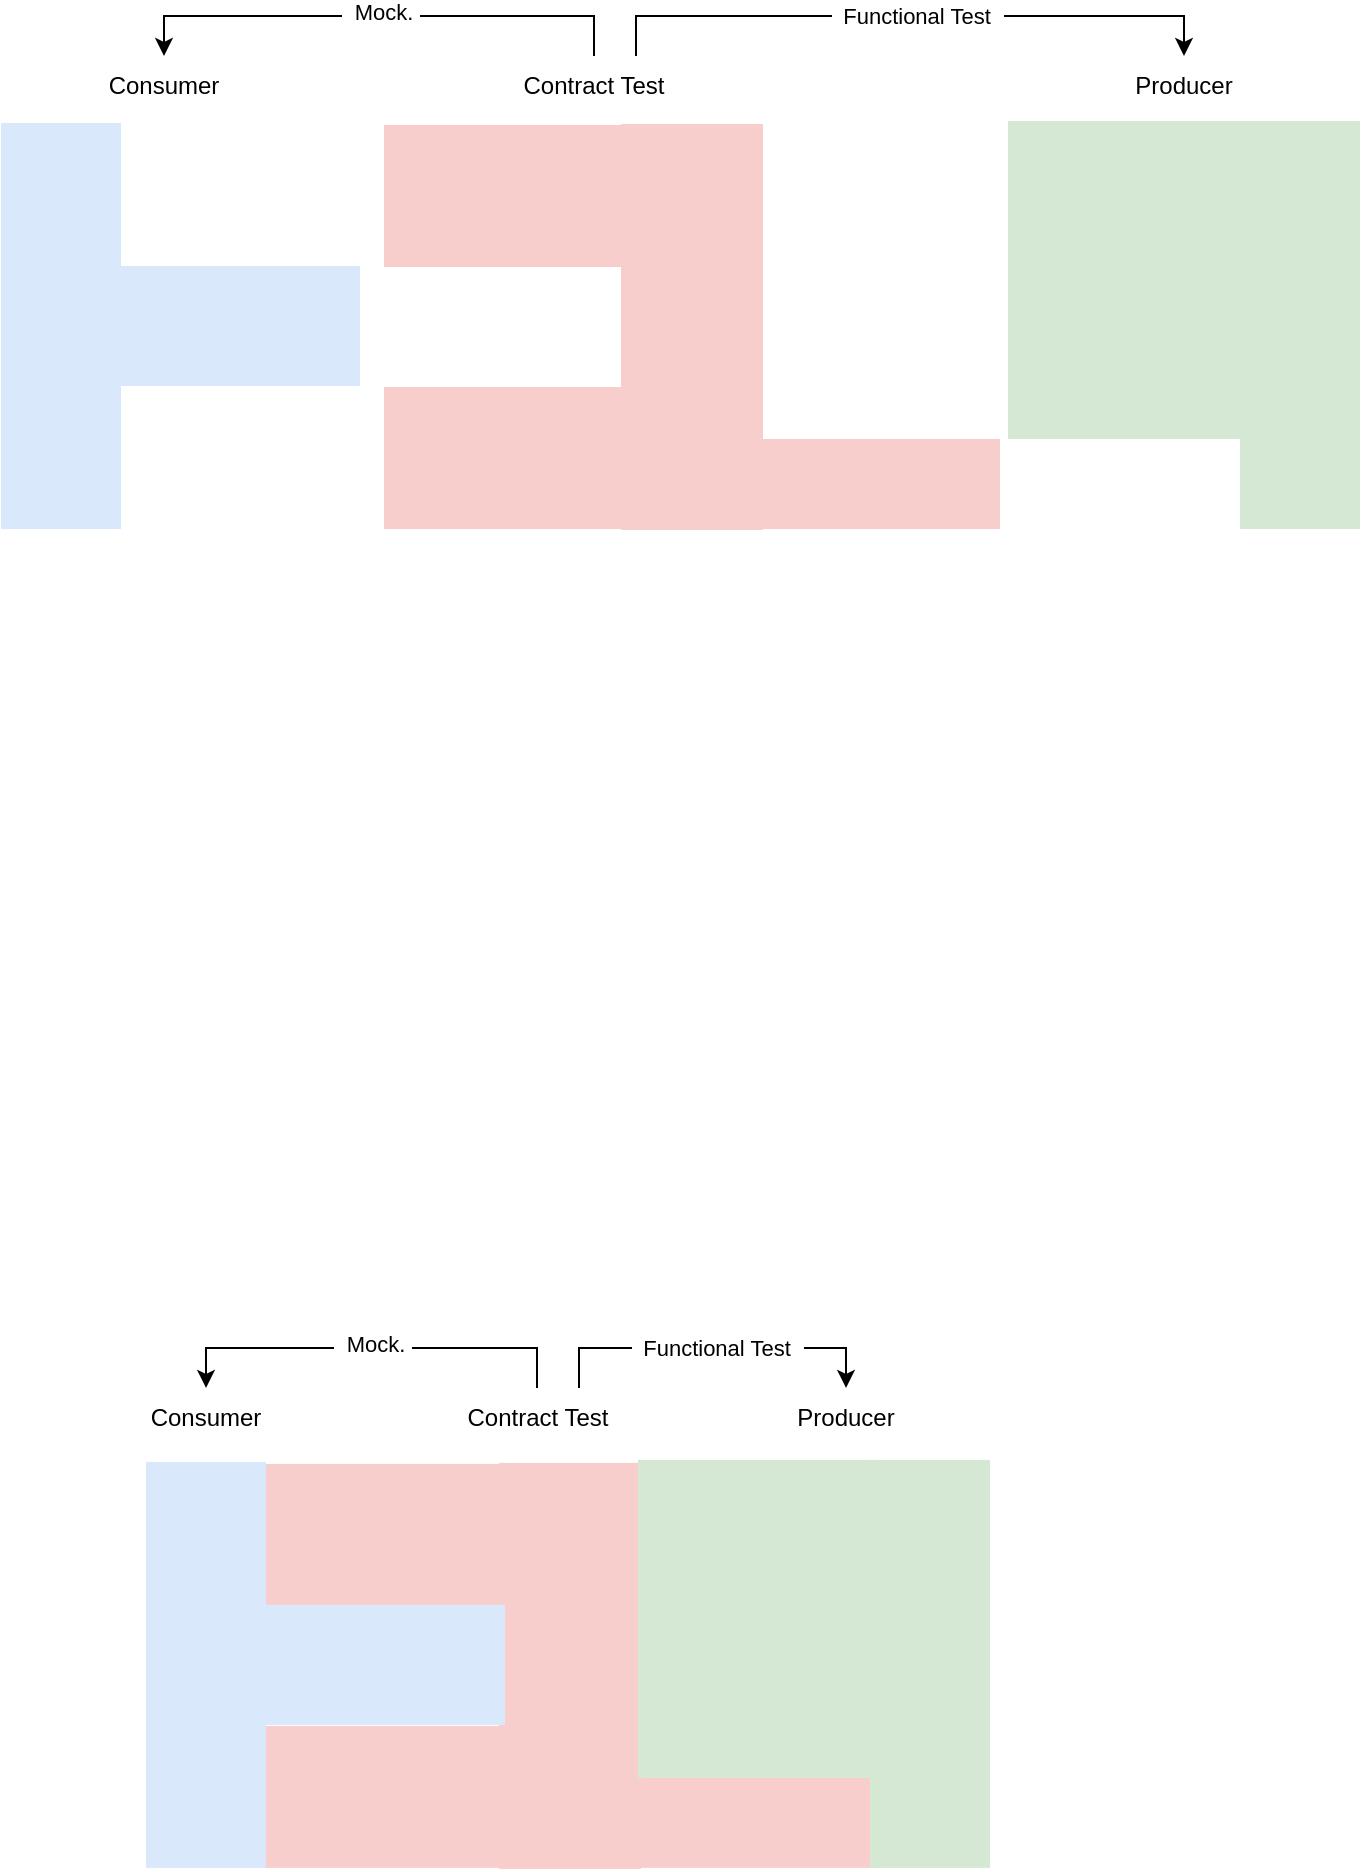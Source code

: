 <mxfile version="22.1.4" type="device">
  <diagram id="sy63P7heU8LwyA4iAIEX" name="Seite-2">
    <mxGraphModel dx="1434" dy="775" grid="0" gridSize="10" guides="1" tooltips="1" connect="1" arrows="1" fold="1" page="1" pageScale="1" pageWidth="1169" pageHeight="827" math="0" shadow="0">
      <root>
        <mxCell id="0" />
        <mxCell id="1" parent="0" />
        <mxCell id="0fUxBGmzUrygV9SsRn34-7" value="" style="group" parent="1" vertex="1" connectable="0">
          <mxGeometry x="464" y="252" width="441" height="203.5" as="geometry" />
        </mxCell>
        <mxCell id="0fUxBGmzUrygV9SsRn34-3" value="" style="rounded=0;whiteSpace=wrap;html=1;fillColor=#f8cecc;strokeColor=none;shadow=0;" parent="0fUxBGmzUrygV9SsRn34-7" vertex="1">
          <mxGeometry y="0.5" width="120" height="71" as="geometry" />
        </mxCell>
        <mxCell id="0fUxBGmzUrygV9SsRn34-4" value="" style="rounded=0;whiteSpace=wrap;html=1;fillColor=#f8cecc;strokeColor=none;shadow=0;" parent="0fUxBGmzUrygV9SsRn34-7" vertex="1">
          <mxGeometry y="131.5" width="120" height="71" as="geometry" />
        </mxCell>
        <mxCell id="0fUxBGmzUrygV9SsRn34-5" value="" style="rounded=0;whiteSpace=wrap;html=1;rotation=-90;fillColor=#f8cecc;strokeColor=none;shadow=0;" parent="0fUxBGmzUrygV9SsRn34-7" vertex="1">
          <mxGeometry x="52.5" y="66" width="203" height="71" as="geometry" />
        </mxCell>
        <mxCell id="0fUxBGmzUrygV9SsRn34-6" value="" style="rounded=0;whiteSpace=wrap;html=1;fillColor=#f8cecc;strokeColor=none;shadow=0;" parent="0fUxBGmzUrygV9SsRn34-7" vertex="1">
          <mxGeometry x="188" y="157.5" width="120" height="45" as="geometry" />
        </mxCell>
        <mxCell id="0fUxBGmzUrygV9SsRn34-8" value="" style="group" parent="1" vertex="1" connectable="0">
          <mxGeometry x="272.5" y="251.5" width="179.5" height="203" as="geometry" />
        </mxCell>
        <mxCell id="0fUxBGmzUrygV9SsRn34-1" value="" style="rounded=0;whiteSpace=wrap;html=1;rotation=-90;shadow=0;fillColor=#dae8fc;strokeColor=none;" parent="0fUxBGmzUrygV9SsRn34-8" vertex="1">
          <mxGeometry x="-71.5" y="71.5" width="203" height="60" as="geometry" />
        </mxCell>
        <mxCell id="0fUxBGmzUrygV9SsRn34-2" value="" style="rounded=0;whiteSpace=wrap;html=1;shadow=0;fillColor=#dae8fc;strokeColor=none;" parent="0fUxBGmzUrygV9SsRn34-8" vertex="1">
          <mxGeometry x="59.5" y="71.5" width="120" height="60" as="geometry" />
        </mxCell>
        <mxCell id="0fUxBGmzUrygV9SsRn34-13" value="" style="group" parent="1" vertex="1" connectable="0">
          <mxGeometry x="776" y="250.5" width="176" height="204" as="geometry" />
        </mxCell>
        <mxCell id="0fUxBGmzUrygV9SsRn34-11" value="" style="rounded=0;whiteSpace=wrap;html=1;rotation=-90;fillColor=#d5e8d4;strokeColor=none;" parent="0fUxBGmzUrygV9SsRn34-13" vertex="1">
          <mxGeometry x="-20.25" y="20.25" width="159" height="118.5" as="geometry" />
        </mxCell>
        <mxCell id="0fUxBGmzUrygV9SsRn34-12" value="" style="rounded=0;whiteSpace=wrap;html=1;rotation=-90;fillColor=#d5e8d4;strokeColor=none;" parent="0fUxBGmzUrygV9SsRn34-13" vertex="1">
          <mxGeometry x="44" y="72" width="204" height="60" as="geometry" />
        </mxCell>
        <mxCell id="0fUxBGmzUrygV9SsRn34-14" value="Consumer" style="text;html=1;strokeColor=none;fillColor=none;align=center;verticalAlign=middle;whiteSpace=wrap;rounded=0;" parent="1" vertex="1">
          <mxGeometry x="324" y="218" width="60" height="30" as="geometry" />
        </mxCell>
        <mxCell id="0fUxBGmzUrygV9SsRn34-20" style="edgeStyle=orthogonalEdgeStyle;rounded=0;orthogonalLoop=1;jettySize=auto;html=1;exitX=0.5;exitY=0;exitDx=0;exitDy=0;entryX=0.5;entryY=0;entryDx=0;entryDy=0;" parent="1" source="0fUxBGmzUrygV9SsRn34-15" target="0fUxBGmzUrygV9SsRn34-14" edge="1">
          <mxGeometry relative="1" as="geometry" />
        </mxCell>
        <mxCell id="0fUxBGmzUrygV9SsRn34-21" value="&amp;nbsp; Mock.&amp;nbsp;" style="edgeLabel;html=1;align=center;verticalAlign=middle;resizable=0;points=[];" parent="0fUxBGmzUrygV9SsRn34-20" vertex="1" connectable="0">
          <mxGeometry x="-0.004" y="-2" relative="1" as="geometry">
            <mxPoint as="offset" />
          </mxGeometry>
        </mxCell>
        <mxCell id="0fUxBGmzUrygV9SsRn34-22" style="edgeStyle=orthogonalEdgeStyle;rounded=0;orthogonalLoop=1;jettySize=auto;html=1;exitX=0.75;exitY=0;exitDx=0;exitDy=0;entryX=0.5;entryY=0;entryDx=0;entryDy=0;" parent="1" source="0fUxBGmzUrygV9SsRn34-15" target="0fUxBGmzUrygV9SsRn34-16" edge="1">
          <mxGeometry relative="1" as="geometry" />
        </mxCell>
        <mxCell id="0fUxBGmzUrygV9SsRn34-23" value="&amp;nbsp; Functional Test&amp;nbsp;&amp;nbsp;" style="edgeLabel;html=1;align=center;verticalAlign=middle;resizable=0;points=[];" parent="0fUxBGmzUrygV9SsRn34-22" vertex="1" connectable="0">
          <mxGeometry x="0.017" relative="1" as="geometry">
            <mxPoint as="offset" />
          </mxGeometry>
        </mxCell>
        <mxCell id="0fUxBGmzUrygV9SsRn34-15" value="Contract Test" style="text;html=1;strokeColor=none;fillColor=none;align=center;verticalAlign=middle;whiteSpace=wrap;rounded=0;" parent="1" vertex="1">
          <mxGeometry x="527" y="218" width="84" height="30" as="geometry" />
        </mxCell>
        <mxCell id="0fUxBGmzUrygV9SsRn34-16" value="Producer" style="text;html=1;strokeColor=none;fillColor=none;align=center;verticalAlign=middle;whiteSpace=wrap;rounded=0;" parent="1" vertex="1">
          <mxGeometry x="834" y="218" width="60" height="30" as="geometry" />
        </mxCell>
        <mxCell id="0fUxBGmzUrygV9SsRn34-24" value="" style="group" parent="1" vertex="1" connectable="0">
          <mxGeometry x="331" y="541" width="441" height="203.5" as="geometry" />
        </mxCell>
        <mxCell id="0fUxBGmzUrygV9SsRn34-25" value="" style="rounded=0;whiteSpace=wrap;html=1;fillColor=#f8cecc;strokeColor=none;shadow=0;" parent="0fUxBGmzUrygV9SsRn34-24" vertex="1">
          <mxGeometry x="72" y="380.95" width="120" height="71" as="geometry" />
        </mxCell>
        <mxCell id="0fUxBGmzUrygV9SsRn34-26" value="" style="rounded=0;whiteSpace=wrap;html=1;fillColor=#f8cecc;strokeColor=none;shadow=0;" parent="0fUxBGmzUrygV9SsRn34-24" vertex="1">
          <mxGeometry x="72" y="511.95" width="120" height="71" as="geometry" />
        </mxCell>
        <mxCell id="0fUxBGmzUrygV9SsRn34-27" value="" style="rounded=0;whiteSpace=wrap;html=1;rotation=-90;fillColor=#f8cecc;strokeColor=none;shadow=0;" parent="0fUxBGmzUrygV9SsRn34-24" vertex="1">
          <mxGeometry x="124.5" y="446.45" width="203" height="71" as="geometry" />
        </mxCell>
        <mxCell id="0fUxBGmzUrygV9SsRn34-28" value="" style="rounded=0;whiteSpace=wrap;html=1;fillColor=#f8cecc;strokeColor=none;shadow=0;" parent="0fUxBGmzUrygV9SsRn34-24" vertex="1">
          <mxGeometry x="260" y="537.95" width="120" height="45" as="geometry" />
        </mxCell>
        <mxCell id="0fUxBGmzUrygV9SsRn34-32" value="" style="group" parent="0fUxBGmzUrygV9SsRn34-24" vertex="1" connectable="0">
          <mxGeometry x="260" y="378.95" width="176" height="204" as="geometry" />
        </mxCell>
        <mxCell id="0fUxBGmzUrygV9SsRn34-33" value="" style="rounded=0;whiteSpace=wrap;html=1;rotation=-90;fillColor=#d5e8d4;strokeColor=none;" parent="0fUxBGmzUrygV9SsRn34-32" vertex="1">
          <mxGeometry x="-20.25" y="20.25" width="159" height="118.5" as="geometry" />
        </mxCell>
        <mxCell id="0fUxBGmzUrygV9SsRn34-34" value="" style="rounded=0;whiteSpace=wrap;html=1;rotation=-90;fillColor=#d5e8d4;strokeColor=none;" parent="0fUxBGmzUrygV9SsRn34-32" vertex="1">
          <mxGeometry x="44" y="72" width="204" height="60" as="geometry" />
        </mxCell>
        <mxCell id="0fUxBGmzUrygV9SsRn34-29" value="" style="group" parent="1" vertex="1" connectable="0">
          <mxGeometry x="345" y="920.95" width="179.5" height="203" as="geometry" />
        </mxCell>
        <mxCell id="0fUxBGmzUrygV9SsRn34-30" value="" style="rounded=0;whiteSpace=wrap;html=1;rotation=-90;shadow=0;fillColor=#dae8fc;strokeColor=none;" parent="0fUxBGmzUrygV9SsRn34-29" vertex="1">
          <mxGeometry x="-71.5" y="71.5" width="203" height="60" as="geometry" />
        </mxCell>
        <mxCell id="0fUxBGmzUrygV9SsRn34-31" value="" style="rounded=0;whiteSpace=wrap;html=1;shadow=0;fillColor=#dae8fc;strokeColor=none;" parent="0fUxBGmzUrygV9SsRn34-29" vertex="1">
          <mxGeometry x="59.5" y="71.5" width="120" height="60" as="geometry" />
        </mxCell>
        <mxCell id="0fUxBGmzUrygV9SsRn34-35" value="Consumer" style="text;html=1;strokeColor=none;fillColor=none;align=center;verticalAlign=middle;whiteSpace=wrap;rounded=0;" parent="1" vertex="1">
          <mxGeometry x="345" y="883.95" width="60" height="30" as="geometry" />
        </mxCell>
        <mxCell id="0fUxBGmzUrygV9SsRn34-36" style="edgeStyle=orthogonalEdgeStyle;rounded=0;orthogonalLoop=1;jettySize=auto;html=1;exitX=0.5;exitY=0;exitDx=0;exitDy=0;entryX=0.5;entryY=0;entryDx=0;entryDy=0;" parent="1" source="0fUxBGmzUrygV9SsRn34-40" target="0fUxBGmzUrygV9SsRn34-35" edge="1">
          <mxGeometry relative="1" as="geometry" />
        </mxCell>
        <mxCell id="0fUxBGmzUrygV9SsRn34-37" value="&amp;nbsp; Mock.&amp;nbsp;" style="edgeLabel;html=1;align=center;verticalAlign=middle;resizable=0;points=[];" parent="0fUxBGmzUrygV9SsRn34-36" vertex="1" connectable="0">
          <mxGeometry x="-0.004" y="-2" relative="1" as="geometry">
            <mxPoint as="offset" />
          </mxGeometry>
        </mxCell>
        <mxCell id="0fUxBGmzUrygV9SsRn34-38" style="edgeStyle=orthogonalEdgeStyle;rounded=0;orthogonalLoop=1;jettySize=auto;html=1;exitX=0.75;exitY=0;exitDx=0;exitDy=0;entryX=0.5;entryY=0;entryDx=0;entryDy=0;" parent="1" source="0fUxBGmzUrygV9SsRn34-40" target="0fUxBGmzUrygV9SsRn34-41" edge="1">
          <mxGeometry relative="1" as="geometry" />
        </mxCell>
        <mxCell id="0fUxBGmzUrygV9SsRn34-39" value="&amp;nbsp; Functional Test&amp;nbsp;&amp;nbsp;" style="edgeLabel;html=1;align=center;verticalAlign=middle;resizable=0;points=[];" parent="0fUxBGmzUrygV9SsRn34-38" vertex="1" connectable="0">
          <mxGeometry x="0.017" relative="1" as="geometry">
            <mxPoint as="offset" />
          </mxGeometry>
        </mxCell>
        <mxCell id="0fUxBGmzUrygV9SsRn34-40" value="Contract Test" style="text;html=1;strokeColor=none;fillColor=none;align=center;verticalAlign=middle;whiteSpace=wrap;rounded=0;" parent="1" vertex="1">
          <mxGeometry x="498.5" y="883.95" width="84" height="30" as="geometry" />
        </mxCell>
        <mxCell id="0fUxBGmzUrygV9SsRn34-41" value="Producer" style="text;html=1;strokeColor=none;fillColor=none;align=center;verticalAlign=middle;whiteSpace=wrap;rounded=0;" parent="1" vertex="1">
          <mxGeometry x="665" y="883.95" width="60" height="30" as="geometry" />
        </mxCell>
      </root>
    </mxGraphModel>
  </diagram>
</mxfile>
